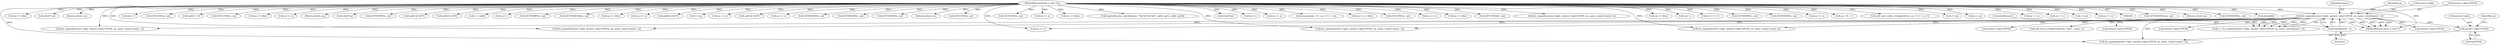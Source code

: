 digraph "0_php-src_b34d7849ed90ced9345f8ea1c59bc8d101c18468@pointer" {
"1000334" [label="(Call,answer->qb2+65536)"];
"1000136" [label="(Call,dn_expand(answer->qb2, answer->qb2+65536, cp, name, sizeof(name) - 2))"];
"1000107" [label="(MethodParameterIn,u_char *cp)"];
"1000147" [label="(Call,sizeof(name) - 2)"];
"1000335" [label="(Call,answer->qb2)"];
"1000161" [label="(Call,GETSHORT(type, cp))"];
"1000191" [label="(Return,return cp;)"];
"1000284" [label="(Call,GETSHORT(n, cp))"];
"1000758" [label="(Call,(int)cp[0])"];
"1001213" [label="(Call,cp += dlen)"];
"1000146" [label="(Identifier,name)"];
"1000150" [label="(Literal,2)"];
"1000228" [label="(Call,(char*) cp)"];
"1000145" [label="(Identifier,cp)"];
"1001217" [label="(Return,return cp;)"];
"1001219" [label="(MethodReturn,static u_char *)"];
"1000523" [label="(Call,dn_expand(answer->qb2, answer->qb2+65536, cp, name, (sizeof name) -2))"];
"1000375" [label="(Call,cp++)"];
"1000147" [label="(Call,sizeof(name) - 2)"];
"1000619" [label="(Call,GETLONG(n, cp))"];
"1000802" [label="(Call,cp[0] != 0)"];
"1000527" [label="(Call,answer->qb2+65536)"];
"1000603" [label="(Call,GETLONG(n, cp))"];
"1000491" [label="(Call,cp += dlen)"];
"1000406" [label="(Call,cp += n)"];
"1000137" [label="(Call,answer->qb2)"];
"1000238" [label="(Return,return cp;)"];
"1000381" [label="(Call,(char*)cp)"];
"1001096" [label="(Call,GETSHORT(n, cp))"];
"1000334" [label="(Call,answer->qb2+65536)"];
"1001114" [label="(Call,cp[0] & 0xFF)"];
"1001134" [label="(Call,cp[0] & 0xFF)"];
"1000441" [label="(Call,n = cp[ll])"];
"1000395" [label="(Call,cp++)"];
"1001031" [label="(Call,GETSHORT(n, cp))"];
"1000167" [label="(Call,GETSHORT(dlen, cp))"];
"1000188" [label="(Call,cp += dlen)"];
"1000996" [label="(Call,answer->qb2+65536)"];
"1001149" [label="(Call,cp += n)"];
"1000199" [label="(Call,add_assoc_string(*subarray, \"host\", name, 1))"];
"1000830" [label="(Call,cp[0] & 0xFF)"];
"1001145" [label="(Call,++cp)"];
"1000545" [label="(Call,cp += n)"];
"1001154" [label="(Call,cp[0] & 0xFF)"];
"1000338" [label="(Literal,65536)"];
"1000352" [label="(Call,cp += n)"];
"1001047" [label="(Call,GETSHORT(n, cp))"];
"1000889" [label="(Call,GETSHORT(s, cp))"];
"1001039" [label="(Call,GETSHORT(n, cp))"];
"1000182" [label="(Return,return cp;)"];
"1000595" [label="(Call,GETLONG(n, cp))"];
"1001061" [label="(Call,answer->qb2+65536)"];
"1001057" [label="(Call,dn_expand(answer->qb2, answer->qb2+65536, cp, name, (sizeof name) - 2))"];
"1000611" [label="(Call,GETLONG(n, cp))"];
"1001079" [label="(Call,cp += n)"];
"1000339" [label="(Identifier,cp)"];
"1000179" [label="(Call,cp += dlen)"];
"1000250" [label="(Call,snprintf(name, sizeof(name), \"%d.%d.%d.%d\", cp[0], cp[1], cp[2], cp[3]))"];
"1000330" [label="(Call,dn_expand(answer->qb2, answer->qb2+65536, cp, name, (sizeof name) - 2))"];
"1000401" [label="(Call,(char*)cp)"];
"1000764" [label="(Call,cp++)"];
"1000148" [label="(Call,sizeof(name))"];
"1000578" [label="(Call,cp += n)"];
"1000460" [label="(Call,memcpy(tp + ll , cp + ll + 1, n))"];
"1000984" [label="(Call,cp < p + dlen)"];
"1000587" [label="(Call,GETLONG(n, cp))"];
"1001129" [label="(Call,cp += n)"];
"1000235" [label="(Call,cp += dlen)"];
"1000107" [label="(MethodParameterIn,u_char *cp)"];
"1000164" [label="(Call,GETLONG(ttl, cp))"];
"1000556" [label="(Call,dn_expand(answer->qb2, answer->qb2+65536, cp, name, (sizeof name) -2))"];
"1000992" [label="(Call,dn_expand(answer->qb2, answer->qb2+65536, cp, name, (sizeof name) - 2))"];
"1000273" [label="(Call,cp += dlen)"];
"1001178" [label="(Call,answer->qb2+65536)"];
"1000873" [label="(Call,cp++)"];
"1000472" [label="(Call,cp + ll + 1)"];
"1000136" [label="(Call,dn_expand(answer->qb2, answer->qb2+65536, cp, name, sizeof(name) - 2))"];
"1000644" [label="(Call,GETSHORT(s, cp))"];
"1001104" [label="(Call,GETSHORT(n, cp))"];
"1001014" [label="(Call,cp += n)"];
"1000158" [label="(Call,cp += n)"];
"1000464" [label="(Call,cp + ll + 1)"];
"1000470" [label="(Call,add_next_index_stringl(entries, cp + ll + 1, n, 1))"];
"1001165" [label="(Call,++cp)"];
"1001174" [label="(Call,dn_expand(answer->qb2, answer->qb2+65536, cp, name, (sizeof name) - 2))"];
"1000746" [label="(Call,p = cp)"];
"1000386" [label="(Call,cp += n)"];
"1001169" [label="(Call,cp += n)"];
"1000140" [label="(Call,answer->qb2+65536)"];
"1001125" [label="(Call,++cp)"];
"1000134" [label="(Call,n = dn_expand(answer->qb2, answer->qb2+65536, cp, name, sizeof(name) - 2))"];
"1001196" [label="(Call,cp += n)"];
"1000334" -> "1000330"  [label="AST: "];
"1000334" -> "1000338"  [label="CFG: "];
"1000335" -> "1000334"  [label="AST: "];
"1000338" -> "1000334"  [label="AST: "];
"1000339" -> "1000334"  [label="CFG: "];
"1000136" -> "1000334"  [label="DDG: "];
"1000136" -> "1000134"  [label="AST: "];
"1000136" -> "1000147"  [label="CFG: "];
"1000137" -> "1000136"  [label="AST: "];
"1000140" -> "1000136"  [label="AST: "];
"1000145" -> "1000136"  [label="AST: "];
"1000146" -> "1000136"  [label="AST: "];
"1000147" -> "1000136"  [label="AST: "];
"1000134" -> "1000136"  [label="CFG: "];
"1000136" -> "1001219"  [label="DDG: "];
"1000136" -> "1001219"  [label="DDG: "];
"1000136" -> "1001219"  [label="DDG: "];
"1000136" -> "1001219"  [label="DDG: "];
"1000136" -> "1001219"  [label="DDG: "];
"1000136" -> "1000134"  [label="DDG: "];
"1000136" -> "1000134"  [label="DDG: "];
"1000136" -> "1000134"  [label="DDG: "];
"1000136" -> "1000134"  [label="DDG: "];
"1000136" -> "1000134"  [label="DDG: "];
"1000107" -> "1000136"  [label="DDG: "];
"1000147" -> "1000136"  [label="DDG: "];
"1000136" -> "1000158"  [label="DDG: "];
"1000136" -> "1000199"  [label="DDG: "];
"1000136" -> "1000330"  [label="DDG: "];
"1000136" -> "1000523"  [label="DDG: "];
"1000136" -> "1000527"  [label="DDG: "];
"1000136" -> "1000992"  [label="DDG: "];
"1000136" -> "1000996"  [label="DDG: "];
"1000136" -> "1001057"  [label="DDG: "];
"1000136" -> "1001061"  [label="DDG: "];
"1000136" -> "1001174"  [label="DDG: "];
"1000136" -> "1001178"  [label="DDG: "];
"1000107" -> "1000106"  [label="AST: "];
"1000107" -> "1001219"  [label="DDG: "];
"1000107" -> "1000158"  [label="DDG: "];
"1000107" -> "1000161"  [label="DDG: "];
"1000107" -> "1000164"  [label="DDG: "];
"1000107" -> "1000167"  [label="DDG: "];
"1000107" -> "1000179"  [label="DDG: "];
"1000107" -> "1000182"  [label="DDG: "];
"1000107" -> "1000188"  [label="DDG: "];
"1000107" -> "1000191"  [label="DDG: "];
"1000107" -> "1000228"  [label="DDG: "];
"1000107" -> "1000235"  [label="DDG: "];
"1000107" -> "1000238"  [label="DDG: "];
"1000107" -> "1000250"  [label="DDG: "];
"1000107" -> "1000273"  [label="DDG: "];
"1000107" -> "1000284"  [label="DDG: "];
"1000107" -> "1000330"  [label="DDG: "];
"1000107" -> "1000352"  [label="DDG: "];
"1000107" -> "1000375"  [label="DDG: "];
"1000107" -> "1000381"  [label="DDG: "];
"1000107" -> "1000386"  [label="DDG: "];
"1000107" -> "1000395"  [label="DDG: "];
"1000107" -> "1000401"  [label="DDG: "];
"1000107" -> "1000406"  [label="DDG: "];
"1000107" -> "1000441"  [label="DDG: "];
"1000107" -> "1000460"  [label="DDG: "];
"1000107" -> "1000464"  [label="DDG: "];
"1000107" -> "1000470"  [label="DDG: "];
"1000107" -> "1000472"  [label="DDG: "];
"1000107" -> "1000491"  [label="DDG: "];
"1000107" -> "1000523"  [label="DDG: "];
"1000107" -> "1000545"  [label="DDG: "];
"1000107" -> "1000556"  [label="DDG: "];
"1000107" -> "1000578"  [label="DDG: "];
"1000107" -> "1000587"  [label="DDG: "];
"1000107" -> "1000595"  [label="DDG: "];
"1000107" -> "1000603"  [label="DDG: "];
"1000107" -> "1000611"  [label="DDG: "];
"1000107" -> "1000619"  [label="DDG: "];
"1000107" -> "1000644"  [label="DDG: "];
"1000107" -> "1000746"  [label="DDG: "];
"1000107" -> "1000758"  [label="DDG: "];
"1000107" -> "1000764"  [label="DDG: "];
"1000107" -> "1000802"  [label="DDG: "];
"1000107" -> "1000830"  [label="DDG: "];
"1000107" -> "1000873"  [label="DDG: "];
"1000107" -> "1000889"  [label="DDG: "];
"1000107" -> "1000984"  [label="DDG: "];
"1000107" -> "1000992"  [label="DDG: "];
"1000107" -> "1001014"  [label="DDG: "];
"1000107" -> "1001031"  [label="DDG: "];
"1000107" -> "1001039"  [label="DDG: "];
"1000107" -> "1001047"  [label="DDG: "];
"1000107" -> "1001057"  [label="DDG: "];
"1000107" -> "1001079"  [label="DDG: "];
"1000107" -> "1001096"  [label="DDG: "];
"1000107" -> "1001104"  [label="DDG: "];
"1000107" -> "1001114"  [label="DDG: "];
"1000107" -> "1001125"  [label="DDG: "];
"1000107" -> "1001129"  [label="DDG: "];
"1000107" -> "1001134"  [label="DDG: "];
"1000107" -> "1001145"  [label="DDG: "];
"1000107" -> "1001149"  [label="DDG: "];
"1000107" -> "1001154"  [label="DDG: "];
"1000107" -> "1001165"  [label="DDG: "];
"1000107" -> "1001169"  [label="DDG: "];
"1000107" -> "1001174"  [label="DDG: "];
"1000107" -> "1001196"  [label="DDG: "];
"1000107" -> "1001213"  [label="DDG: "];
"1000107" -> "1001217"  [label="DDG: "];
"1000147" -> "1000150"  [label="CFG: "];
"1000148" -> "1000147"  [label="AST: "];
"1000150" -> "1000147"  [label="AST: "];
}
